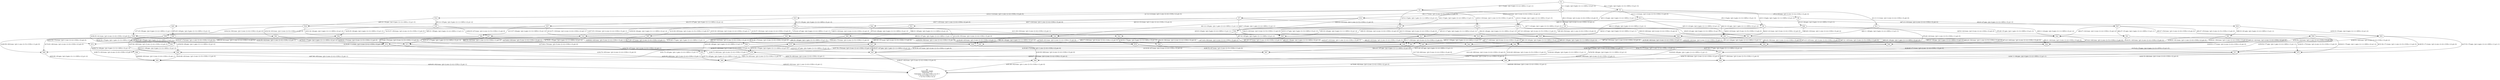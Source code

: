 digraph cpn_tools_graph {
  N82 [label="82:
Generator: empty
Generated: 1`0
Consumer: 1`({i=4,t=CON,c=3},3)++
1`({i=5,t=CON,c=1},1)++
1`({i=6,t=CON,c=2},2)
"];
  N1 -> N4 [ label="A3:1->4:gen: {p2=0,gen={i=2,t=GEN,c=1},p1=1}" ];
  N1 -> N3 [ label="A2:1->3:gen: {p2=0,gen={i=3,t=GEN,c=3},p1=3}" ];
  N1 -> N2 [ label="A1:1->2:gen: {p2=0,gen={i=1,t=GEN,c=2},p1=2}" ];
  N10 -> N30 [ label="A38:10->30:trans: {p3=4,con={i=6,t=CON,c=2},p4=0}" ];
  N10 -> N29 [ label="A37:10->29:trans: {p3=4,con={i=5,t=CON,c=1},p4=0}" ];
  N10 -> N28 [ label="A36:10->28:trans: {p3=4,con={i=4,t=CON,c=3},p4=0}" ];
  N10 -> N17 [ label="A35:10->17:gen: {p2=4,gen={i=1,t=GEN,c=2},p1=2}" ];
  N11 -> N28 [ label="A40:11->28:gen: {p2=0,gen={i=2,t=GEN,c=1},p1=1}" ];
  N11 -> N22 [ label="A39:11->22:gen: {p2=0,gen={i=1,t=GEN,c=2},p1=2}" ];
  N12 -> N32 [ label="A44:12->32:trans: {p3=1,con={i=5,t=CON,c=1},p4=0}" ];
  N12 -> N31 [ label="A43:12->31:trans: {p3=1,con={i=4,t=CON,c=3},p4=0}" ];
  N12 -> N21 [ label="A42:12->21:gen: {p2=1,gen={i=1,t=GEN,c=2},p1=2}" ];
  N12 -> N30 [ label="A41:12->30:gen: {p2=1,gen={i=2,t=GEN,c=1},p1=1}" ];
  N13 -> N32 [ label="A48:13->32:trans: {p3=2,con={i=6,t=CON,c=2},p4=0}" ];
  N13 -> N33 [ label="A47:13->33:trans: {p3=2,con={i=4,t=CON,c=3},p4=0}" ];
  N13 -> N29 [ label="A46:13->29:gen: {p2=2,gen={i=2,t=GEN,c=1},p1=1}" ];
  N13 -> N23 [ label="A45:13->23:gen: {p2=2,gen={i=1,t=GEN,c=2},p1=2}" ];
  N14 -> N35 [ label="A50:14->35:gen: {p2=0,gen={i=1,t=GEN,c=2},p1=2}" ];
  N14 -> N34 [ label="A49:14->34:gen: {p2=0,gen={i=3,t=GEN,c=3},p1=3}" ];
  N15 -> N37 [ label="A52:15->37:gen: {p2=0,gen={i=1,t=GEN,c=2},p1=2}" ];
  N15 -> N36 [ label="A51:15->36:gen: {p2=0,gen={i=3,t=GEN,c=3},p1=3}" ];
  N16 -> N29 [ label="A54:16->29:gen: {p2=0,gen={i=3,t=GEN,c=3},p1=3}" ];
  N16 -> N20 [ label="A53:16->20:gen: {p2=0,gen={i=1,t=GEN,c=2},p1=2}" ];
  N17 -> N40 [ label="A57:17->40:trans: {p3=6,con={i=4,t=CON,c=3},p4=0}" ];
  N17 -> N39 [ label="A56:17->39:trans: {p3=6,con={i=6,t=CON,c=2},p4=0}" ];
  N17 -> N38 [ label="A55:17->38:trans: {p3=6,con={i=5,t=CON,c=1},p4=0}" ];
  N18 -> N42 [ label="A60:18->42:trans: {p3=1,con={i=5,t=CON,c=1},p4=0}" ];
  N18 -> N41 [ label="A59:18->41:trans: {p3=1,con={i=4,t=CON,c=3},p4=0}" ];
  N18 -> N39 [ label="A58:18->39:gen: {p2=1,gen={i=3,t=GEN,c=3},p1=3}" ];
  N19 -> N40 [ label="A61:19->40:gen: {p2=0,gen={i=3,t=GEN,c=3},p1=3}" ];
  N2 -> N9 [ label="A8:2->9:trans: {p3=2,con={i=6,t=CON,c=2},p4=0}" ];
  N2 -> N8 [ label="A7:2->8:trans: {p3=2,con={i=4,t=CON,c=3},p4=0}" ];
  N2 -> N7 [ label="A6:2->7:trans: {p3=2,con={i=5,t=CON,c=1},p4=0}" ];
  N2 -> N6 [ label="A5:2->6:gen: {p2=2,gen={i=3,t=GEN,c=3},p1=3}" ];
  N2 -> N5 [ label="A4:2->5:gen: {p2=2,gen={i=2,t=GEN,c=1},p1=1}" ];
  N20 -> N43 [ label="A64:20->43:trans: {p3=2,con={i=4,t=CON,c=3},p4=0}" ];
  N20 -> N42 [ label="A63:20->42:trans: {p3=2,con={i=6,t=CON,c=2},p4=0}" ];
  N20 -> N38 [ label="A62:20->38:gen: {p2=2,gen={i=3,t=GEN,c=3},p1=3}" ];
  N21 -> N45 [ label="A67:21->45:trans: {p3=3,con={i=5,t=CON,c=1},p4=0}" ];
  N21 -> N44 [ label="A66:21->44:trans: {p3=3,con={i=4,t=CON,c=3},p4=0}" ];
  N21 -> N39 [ label="A65:21->39:gen: {p2=3,gen={i=2,t=GEN,c=1},p1=1}" ];
  N22 -> N46 [ label="A70:22->46:trans: {p3=2,con={i=5,t=CON,c=1},p4=0}" ];
  N22 -> N44 [ label="A69:22->44:trans: {p3=2,con={i=6,t=CON,c=2},p4=0}" ];
  N22 -> N40 [ label="A68:22->40:gen: {p2=2,gen={i=2,t=GEN,c=1},p1=1}" ];
  N23 -> N46 [ label="A73:23->46:trans: {p3=4,con={i=4,t=CON,c=3},p4=0}" ];
  N23 -> N45 [ label="A72:23->45:trans: {p3=4,con={i=6,t=CON,c=2},p4=0}" ];
  N23 -> N38 [ label="A71:23->38:gen: {p2=4,gen={i=2,t=GEN,c=1},p1=1}" ];
  N24 -> N48 [ label="A75:24->48:gen: {p2=0,gen={i=3,t=GEN,c=3},p1=3}" ];
  N24 -> N47 [ label="A74:24->47:gen: {p2=0,gen={i=2,t=GEN,c=1},p1=1}" ];
  N25 -> N50 [ label="A77:25->50:gen: {p2=0,gen={i=2,t=GEN,c=1},p1=1}" ];
  N25 -> N49 [ label="A76:25->49:gen: {p2=0,gen={i=3,t=GEN,c=3},p1=3}" ];
  N26 -> N52 [ label="A81:26->52:trans: {p3=1,con={i=6,t=CON,c=2},p4=0}" ];
  N26 -> N19 [ label="A80:26->19:trans: {p3=1,con={i=4,t=CON,c=3},p4=2}" ];
  N26 -> N43 [ label="A79:26->43:trans: {p3=1,con={i=5,t=CON,c=1},p4=0}" ];
  N26 -> N51 [ label="A78:26->51:gen: {p2=1,gen={i=3,t=GEN,c=3},p1=3}" ];
  N27 -> N54 [ label="A85:27->54:trans: {p3=3,con={i=6,t=CON,c=2},p4=0}" ];
  N27 -> N22 [ label="A84:27->22:trans: {p3=3,con={i=4,t=CON,c=3},p4=2}" ];
  N27 -> N53 [ label="A83:27->53:trans: {p3=3,con={i=5,t=CON,c=1},p4=0}" ];
  N27 -> N51 [ label="A82:27->51:gen: {p2=3,gen={i=2,t=GEN,c=1},p1=1}" ];
  N28 -> N56 [ label="A88:28->56:trans: {p3=1,con={i=5,t=CON,c=1},p4=0}" ];
  N28 -> N55 [ label="A87:28->55:trans: {p3=1,con={i=6,t=CON,c=2},p4=0}" ];
  N28 -> N40 [ label="A86:28->40:gen: {p2=1,gen={i=1,t=GEN,c=2},p1=2}" ];
  N29 -> N57 [ label="A91:29->57:trans: {p3=3,con={i=6,t=CON,c=2},p4=0}" ];
  N29 -> N56 [ label="A90:29->56:trans: {p3=3,con={i=4,t=CON,c=3},p4=0}" ];
  N29 -> N38 [ label="A89:29->38:gen: {p2=3,gen={i=1,t=GEN,c=2},p1=2}" ];
  N3 -> N13 [ label="A13:3->13:trans: {p3=3,con={i=5,t=CON,c=1},p4=0}" ];
  N3 -> N12 [ label="A12:3->12:trans: {p3=3,con={i=6,t=CON,c=2},p4=0}" ];
  N3 -> N11 [ label="A11:3->11:trans: {p3=3,con={i=4,t=CON,c=3},p4=0}" ];
  N3 -> N6 [ label="A10:3->6:gen: {p2=3,gen={i=1,t=GEN,c=2},p1=2}" ];
  N3 -> N10 [ label="A9:3->10:gen: {p2=3,gen={i=2,t=GEN,c=1},p1=1}" ];
  N30 -> N58 [ label="A94:30->58:trans: {p3=2,con={i=4,t=CON,c=3},p4=0}" ];
  N30 -> N57 [ label="A93:30->57:trans: {p3=2,con={i=5,t=CON,c=1},p4=0}" ];
  N30 -> N39 [ label="A92:30->39:gen: {p2=2,gen={i=1,t=GEN,c=2},p1=2}" ];
  N31 -> N60 [ label="A96:31->60:gen: {p2=0,gen={i=1,t=GEN,c=2},p1=2}" ];
  N31 -> N59 [ label="A95:31->59:gen: {p2=0,gen={i=2,t=GEN,c=1},p1=1}" ];
  N32 -> N57 [ label="A98:32->57:gen: {p2=0,gen={i=2,t=GEN,c=1},p1=1}" ];
  N32 -> N45 [ label="A97:32->45:gen: {p2=0,gen={i=1,t=GEN,c=2},p1=2}" ];
  N33 -> N53 [ label="A100:33->53:gen: {p2=0,gen={i=1,t=GEN,c=2},p1=2}" ];
  N33 -> N61 [ label="A99:33->61:gen: {p2=0,gen={i=2,t=GEN,c=1},p1=1}" ];
  N34 -> N59 [ label="A104:34->59:trans: {p3=3,con={i=6,t=CON,c=2},p4=0}" ];
  N34 -> N28 [ label="A103:34->28:trans: {p3=3,con={i=4,t=CON,c=3},p4=1}" ];
  N34 -> N63 [ label="A102:34->63:trans: {p3=3,con={i=5,t=CON,c=1},p4=0}" ];
  N34 -> N62 [ label="A101:34->62:gen: {p2=3,gen={i=1,t=GEN,c=2},p1=2}" ];
  N35 -> N41 [ label="A108:35->41:trans: {p3=2,con={i=6,t=CON,c=2},p4=0}" ];
  N35 -> N19 [ label="A107:35->19:trans: {p3=2,con={i=4,t=CON,c=3},p4=1}" ];
  N35 -> N47 [ label="A106:35->47:trans: {p3=2,con={i=5,t=CON,c=1},p4=0}" ];
  N35 -> N62 [ label="A105:35->62:gen: {p2=2,gen={i=3,t=GEN,c=3},p1=3}" ];
  N36 -> N55 [ label="A112:36->55:trans: {p3=3,con={i=4,t=CON,c=3},p4=0}" ];
  N36 -> N30 [ label="A111:36->30:trans: {p3=3,con={i=6,t=CON,c=2},p4=1}" ];
  N36 -> N65 [ label="A110:36->65:trans: {p3=3,con={i=5,t=CON,c=1},p4=0}" ];
  N36 -> N64 [ label="A109:36->64:gen: {p2=3,gen={i=1,t=GEN,c=2},p1=2}" ];
  N37 -> N52 [ label="A116:37->52:trans: {p3=2,con={i=4,t=CON,c=3},p4=0}" ];
  N37 -> N50 [ label="A115:37->50:trans: {p3=2,con={i=5,t=CON,c=1},p4=0}" ];
  N37 -> N18 [ label="A114:37->18:trans: {p3=2,con={i=6,t=CON,c=2},p4=1}" ];
  N37 -> N64 [ label="A113:37->64:gen: {p2=2,gen={i=3,t=GEN,c=3},p1=3}" ];
  N38 -> N67 [ label="A118:38->67:trans: {p3=5,con={i=6,t=CON,c=2},p4=0}" ];
  N38 -> N66 [ label="A117:38->66:trans: {p3=5,con={i=4,t=CON,c=3},p4=0}" ];
  N39 -> N68 [ label="A120:39->68:trans: {p3=4,con={i=4,t=CON,c=3},p4=0}" ];
  N39 -> N67 [ label="A119:39->67:trans: {p3=4,con={i=5,t=CON,c=1},p4=0}" ];
  N4 -> N16 [ label="A18:4->16:trans: {p3=1,con={i=5,t=CON,c=1},p4=0}" ];
  N4 -> N15 [ label="A17:4->15:trans: {p3=1,con={i=6,t=CON,c=2},p4=0}" ];
  N4 -> N14 [ label="A16:4->14:trans: {p3=1,con={i=4,t=CON,c=3},p4=0}" ];
  N4 -> N5 [ label="A15:4->5:gen: {p2=1,gen={i=1,t=GEN,c=2},p1=2}" ];
  N4 -> N10 [ label="A14:4->10:gen: {p2=1,gen={i=3,t=GEN,c=3},p1=3}" ];
  N40 -> N66 [ label="A122:40->66:trans: {p3=3,con={i=5,t=CON,c=1},p4=0}" ];
  N40 -> N68 [ label="A121:40->68:trans: {p3=3,con={i=6,t=CON,c=2},p4=0}" ];
  N41 -> N69 [ label="A123:41->69:gen: {p2=0,gen={i=3,t=GEN,c=3},p1=3}" ];
  N42 -> N67 [ label="A124:42->67:gen: {p2=0,gen={i=3,t=GEN,c=3},p1=3}" ];
  N43 -> N70 [ label="A125:43->70:gen: {p2=0,gen={i=3,t=GEN,c=3},p1=3}" ];
  N44 -> N68 [ label="A126:44->68:gen: {p2=0,gen={i=2,t=GEN,c=1},p1=1}" ];
  N45 -> N71 [ label="A128:45->71:trans: {p3=2,con={i=4,t=CON,c=3},p4=0}" ];
  N45 -> N67 [ label="A127:45->67:gen: {p2=2,gen={i=2,t=GEN,c=1},p1=1}" ];
  N46 -> N72 [ label="A130:46->72:trans: {p3=1,con={i=6,t=CON,c=2},p4=0}" ];
  N46 -> N66 [ label="A129:46->66:gen: {p2=1,gen={i=2,t=GEN,c=1},p1=1}" ];
  N47 -> N74 [ label="A133:47->74:trans: {p3=1,con={i=6,t=CON,c=2},p4=0}" ];
  N47 -> N43 [ label="A132:47->43:trans: {p3=1,con={i=4,t=CON,c=3},p4=1}" ];
  N47 -> N73 [ label="A131:47->73:gen: {p2=1,gen={i=3,t=GEN,c=3},p1=3}" ];
  N48 -> N75 [ label="A136:48->75:trans: {p3=3,con={i=6,t=CON,c=2},p4=0}" ];
  N48 -> N46 [ label="A135:48->46:trans: {p3=3,con={i=4,t=CON,c=3},p4=1}" ];
  N48 -> N73 [ label="A134:48->73:gen: {p2=3,gen={i=2,t=GEN,c=1},p1=1}" ];
  N49 -> N72 [ label="A139:49->72:trans: {p3=3,con={i=4,t=CON,c=3},p4=0}" ];
  N49 -> N45 [ label="A138:49->45:trans: {p3=3,con={i=6,t=CON,c=2},p4=1}" ];
  N49 -> N76 [ label="A137:49->76:gen: {p2=3,gen={i=2,t=GEN,c=1},p1=1}" ];
  N5 -> N20 [ label="A22:5->20:trans: {p3=3,con={i=5,t=CON,c=1},p4=0}" ];
  N5 -> N19 [ label="A21:5->19:trans: {p3=3,con={i=4,t=CON,c=3},p4=0}" ];
  N5 -> N18 [ label="A20:5->18:trans: {p3=3,con={i=6,t=CON,c=2},p4=0}" ];
  N5 -> N17 [ label="A19:5->17:gen: {p2=3,gen={i=3,t=GEN,c=3},p1=3}" ];
  N50 -> N42 [ label="A142:50->42:trans: {p3=1,con={i=6,t=CON,c=2},p4=1}" ];
  N50 -> N74 [ label="A141:50->74:trans: {p3=1,con={i=4,t=CON,c=3},p4=0}" ];
  N50 -> N76 [ label="A140:50->76:gen: {p2=1,gen={i=3,t=GEN,c=3},p1=3}" ];
  N51 -> N77 [ label="A145:51->77:trans: {p3=4,con={i=6,t=CON,c=2},p4=0}" ];
  N51 -> N70 [ label="A144:51->70:trans: {p3=4,con={i=5,t=CON,c=1},p4=0}" ];
  N51 -> N40 [ label="A143:51->40:trans: {p3=4,con={i=4,t=CON,c=3},p4=2}" ];
  N52 -> N78 [ label="A146:52->78:gen: {p2=0,gen={i=3,t=GEN,c=3},p1=3}" ];
  N53 -> N71 [ label="A149:53->71:trans: {p3=2,con={i=6,t=CON,c=2},p4=0}" ];
  N53 -> N46 [ label="A148:53->46:trans: {p3=2,con={i=4,t=CON,c=3},p4=2}" ];
  N53 -> N70 [ label="A147:53->70:gen: {p2=2,gen={i=2,t=GEN,c=1},p1=1}" ];
  N54 -> N44 [ label="A152:54->44:trans: {p3=1,con={i=4,t=CON,c=3},p4=2}" ];
  N54 -> N71 [ label="A151:54->71:trans: {p3=1,con={i=5,t=CON,c=1},p4=0}" ];
  N54 -> N77 [ label="A150:54->77:gen: {p2=1,gen={i=2,t=GEN,c=1},p1=1}" ];
  N55 -> N79 [ label="A153:55->79:gen: {p2=0,gen={i=1,t=GEN,c=2},p1=2}" ];
  N56 -> N66 [ label="A154:56->66:gen: {p2=0,gen={i=1,t=GEN,c=2},p1=2}" ];
  N57 -> N80 [ label="A156:57->80:trans: {p3=1,con={i=4,t=CON,c=3},p4=0}" ];
  N57 -> N67 [ label="A155:57->67:gen: {p2=1,gen={i=1,t=GEN,c=2},p1=2}" ];
  N58 -> N77 [ label="A157:58->77:gen: {p2=0,gen={i=1,t=GEN,c=2},p1=2}" ];
  N59 -> N80 [ label="A160:59->80:trans: {p3=1,con={i=5,t=CON,c=1},p4=0}" ];
  N59 -> N58 [ label="A159:59->58:trans: {p3=1,con={i=4,t=CON,c=3},p4=1}" ];
  N59 -> N69 [ label="A158:59->69:gen: {p2=1,gen={i=1,t=GEN,c=2},p1=2}" ];
  N6 -> N23 [ label="A26:6->23:trans: {p3=5,con={i=5,t=CON,c=1},p4=0}" ];
  N6 -> N22 [ label="A25:6->22:trans: {p3=5,con={i=4,t=CON,c=3},p4=0}" ];
  N6 -> N21 [ label="A24:6->21:trans: {p3=5,con={i=6,t=CON,c=2},p4=0}" ];
  N6 -> N17 [ label="A23:6->17:gen: {p2=5,gen={i=2,t=GEN,c=1},p1=1}" ];
  N60 -> N75 [ label="A163:60->75:trans: {p3=2,con={i=5,t=CON,c=1},p4=0}" ];
  N60 -> N44 [ label="A162:60->44:trans: {p3=2,con={i=4,t=CON,c=3},p4=1}" ];
  N60 -> N69 [ label="A161:60->69:gen: {p2=2,gen={i=2,t=GEN,c=1},p1=1}" ];
  N61 -> N81 [ label="A166:61->81:trans: {p3=1,con={i=6,t=CON,c=2},p4=0}" ];
  N61 -> N56 [ label="A165:61->56:trans: {p3=1,con={i=4,t=CON,c=3},p4=2}" ];
  N61 -> N70 [ label="A164:61->70:gen: {p2=1,gen={i=1,t=GEN,c=2},p1=2}" ];
  N62 -> N40 [ label="A169:62->40:trans: {p3=5,con={i=4,t=CON,c=3},p4=1}" ];
  N62 -> N73 [ label="A168:62->73:trans: {p3=5,con={i=5,t=CON,c=1},p4=0}" ];
  N62 -> N69 [ label="A167:62->69:trans: {p3=5,con={i=6,t=CON,c=2},p4=0}" ];
  N63 -> N80 [ label="A172:63->80:trans: {p3=2,con={i=6,t=CON,c=2},p4=0}" ];
  N63 -> N56 [ label="A171:63->56:trans: {p3=2,con={i=4,t=CON,c=3},p4=1}" ];
  N63 -> N73 [ label="A170:63->73:gen: {p2=2,gen={i=1,t=GEN,c=2},p1=2}" ];
  N64 -> N76 [ label="A175:64->76:trans: {p3=5,con={i=5,t=CON,c=1},p4=0}" ];
  N64 -> N39 [ label="A174:64->39:trans: {p3=5,con={i=6,t=CON,c=2},p4=1}" ];
  N64 -> N79 [ label="A173:64->79:trans: {p3=5,con={i=4,t=CON,c=3},p4=0}" ];
  N65 -> N81 [ label="A178:65->81:trans: {p3=2,con={i=4,t=CON,c=3},p4=0}" ];
  N65 -> N57 [ label="A177:65->57:trans: {p3=2,con={i=6,t=CON,c=2},p4=1}" ];
  N65 -> N76 [ label="A176:65->76:gen: {p2=2,gen={i=1,t=GEN,c=2},p1=2}" ];
  N66 -> N82 [ label="A179:66->82:trans: {p3=2,con={i=6,t=CON,c=2},p4=0}" ];
  N67 -> N82 [ label="A180:67->82:trans: {p3=3,con={i=4,t=CON,c=3},p4=0}" ];
  N68 -> N82 [ label="A181:68->82:trans: {p3=1,con={i=5,t=CON,c=1},p4=0}" ];
  N69 -> N83 [ label="A183:69->83:trans: {p3=3,con={i=5,t=CON,c=1},p4=0}" ];
  N69 -> N68 [ label="A182:69->68:trans: {p3=3,con={i=4,t=CON,c=3},p4=1}" ];
  N7 -> N25 [ label="A30:7->25:trans: {p3=1,con={i=6,t=CON,c=2},p4=0}" ];
  N7 -> N24 [ label="A29:7->24:trans: {p3=1,con={i=4,t=CON,c=3},p4=0}" ];
  N7 -> N20 [ label="A28:7->20:gen: {p2=1,gen={i=2,t=GEN,c=1},p1=1}" ];
  N7 -> N23 [ label="A27:7->23:gen: {p2=1,gen={i=3,t=GEN,c=3},p1=3}" ];
  N70 -> N84 [ label="A185:70->84:trans: {p3=3,con={i=6,t=CON,c=2},p4=0}" ];
  N70 -> N66 [ label="A184:70->66:trans: {p3=3,con={i=4,t=CON,c=3},p4=2}" ];
  N71 -> N84 [ label="A186:71->84:gen: {p2=0,gen={i=2,t=GEN,c=1},p1=1}" ];
  N72 -> N85 [ label="A187:72->85:gen: {p2=0,gen={i=2,t=GEN,c=1},p1=1}" ];
  N73 -> N83 [ label="A189:73->83:trans: {p3=4,con={i=6,t=CON,c=2},p4=0}" ];
  N73 -> N66 [ label="A188:73->66:trans: {p3=4,con={i=4,t=CON,c=3},p4=1}" ];
  N74 -> N86 [ label="A190:74->86:gen: {p2=0,gen={i=3,t=GEN,c=3},p1=3}" ];
  N75 -> N71 [ label="A192:75->71:trans: {p3=1,con={i=4,t=CON,c=3},p4=1}" ];
  N75 -> N83 [ label="A191:75->83:gen: {p2=1,gen={i=2,t=GEN,c=1},p1=1}" ];
  N76 -> N85 [ label="A194:76->85:trans: {p3=4,con={i=4,t=CON,c=3},p4=0}" ];
  N76 -> N67 [ label="A193:76->67:trans: {p3=4,con={i=6,t=CON,c=2},p4=1}" ];
  N77 -> N68 [ label="A196:77->68:trans: {p3=2,con={i=4,t=CON,c=3},p4=2}" ];
  N77 -> N84 [ label="A195:77->84:trans: {p3=2,con={i=5,t=CON,c=1},p4=0}" ];
  N78 -> N87 [ label="A199:78->87:trans: {p3=3,con={i=5,t=CON,c=1},p4=0}" ];
  N78 -> N77 [ label="A198:78->77:trans: {p3=3,con={i=6,t=CON,c=2},p4=1}" ];
  N78 -> N79 [ label="A197:78->79:trans: {p3=3,con={i=4,t=CON,c=3},p4=2}" ];
  N79 -> N85 [ label="A201:79->85:trans: {p3=2,con={i=5,t=CON,c=1},p4=0}" ];
  N79 -> N68 [ label="A200:79->68:trans: {p3=2,con={i=6,t=CON,c=2},p4=1}" ];
  N8 -> N27 [ label="A32:8->27:gen: {p2=0,gen={i=3,t=GEN,c=3},p1=3}" ];
  N8 -> N26 [ label="A31:8->26:gen: {p2=0,gen={i=2,t=GEN,c=1},p1=1}" ];
  N80 -> N83 [ label="A202:80->83:gen: {p2=0,gen={i=1,t=GEN,c=2},p1=2}" ];
  N81 -> N87 [ label="A203:81->87:gen: {p2=0,gen={i=1,t=GEN,c=2},p1=2}" ];
  N83 -> N82 [ label="A204:83->82:trans: {p3=2,con={i=4,t=CON,c=3},p4=1}" ];
  N84 -> N82 [ label="A205:84->82:trans: {p3=1,con={i=4,t=CON,c=3},p4=2}" ];
  N85 -> N82 [ label="A206:85->82:trans: {p3=1,con={i=6,t=CON,c=2},p4=1}" ];
  N86 -> N83 [ label="A208:86->83:trans: {p3=3,con={i=6,t=CON,c=2},p4=1}" ];
  N86 -> N85 [ label="A207:86->85:trans: {p3=3,con={i=4,t=CON,c=3},p4=1}" ];
  N87 -> N84 [ label="A210:87->84:trans: {p3=2,con={i=6,t=CON,c=2},p4=1}" ];
  N87 -> N85 [ label="A209:87->85:trans: {p3=2,con={i=4,t=CON,c=3},p4=2}" ];
  N9 -> N21 [ label="A34:9->21:gen: {p2=0,gen={i=3,t=GEN,c=3},p1=3}" ];
  N9 -> N18 [ label="A33:9->18:gen: {p2=0,gen={i=2,t=GEN,c=1},p1=1}" ];
}